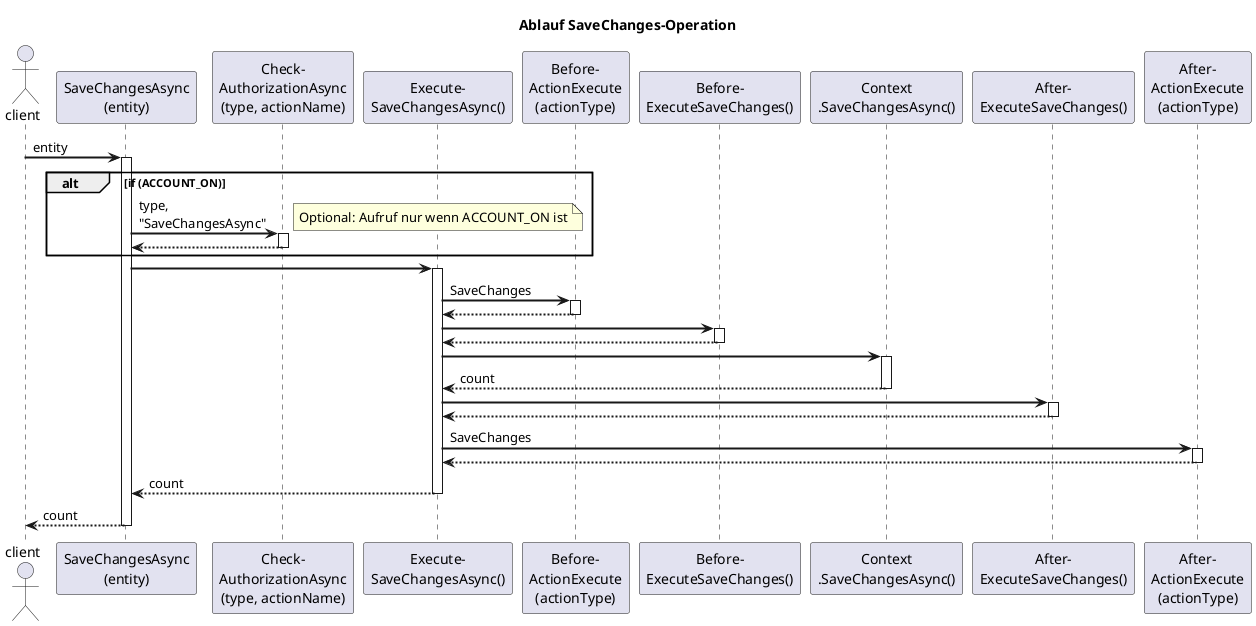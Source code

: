 @startuml SaveChangesAsync
skinparam {
    monochrome false
    sequenceArrowThickness 2
    maxmessagesize 60
}

title Ablauf SaveChanges-Operation

'deklaration
actor client
participant "SaveChangesAsync\n(entity)" as SaveChanges
participant "Check-\nAuthorizationAsync\n(type, actionName)" as checkauth
participant "Execute-\nSaveChangesAsync()" as execute
participant "Before-\nActionExecute\n(actionType)" as beforeaction
participant "Before-\nExecuteSaveChanges()" as beforeSaveChanges
participant "Context\n.SaveChangesAsync()" as savechanges
participant "After-\nExecuteSaveChanges()" as afterSaveChanges
participant "After-\nActionExecute\n(actionType)" as afteraction
'declaration

client -> SaveChanges : entity
activate SaveChanges
alt if (ACCOUNT_ON)
    SaveChanges -> checkauth : type, "SaveChangesAsync"
    activate checkauth
    note right: Optional: Aufruf nur wenn ACCOUNT_ON ist
    return
end
SaveChanges -> execute
activate execute

'Beginn: Ablauf ExecuteSaveChanges(...)
execute -> beforeaction : SaveChanges
activate beforeaction
return

execute -> beforeSaveChanges
activate beforeSaveChanges
return

execute -> savechanges
activate savechanges
return count

execute -> afterSaveChanges
activate afterSaveChanges
return

execute -> afteraction : SaveChanges
activate afteraction
return

'Ende: Ablauf ExecuteSaveChanges(...)
execute --> SaveChanges : count
deactivate execute

SaveChanges --> client : count
deactivate SaveChanges
@enduml
